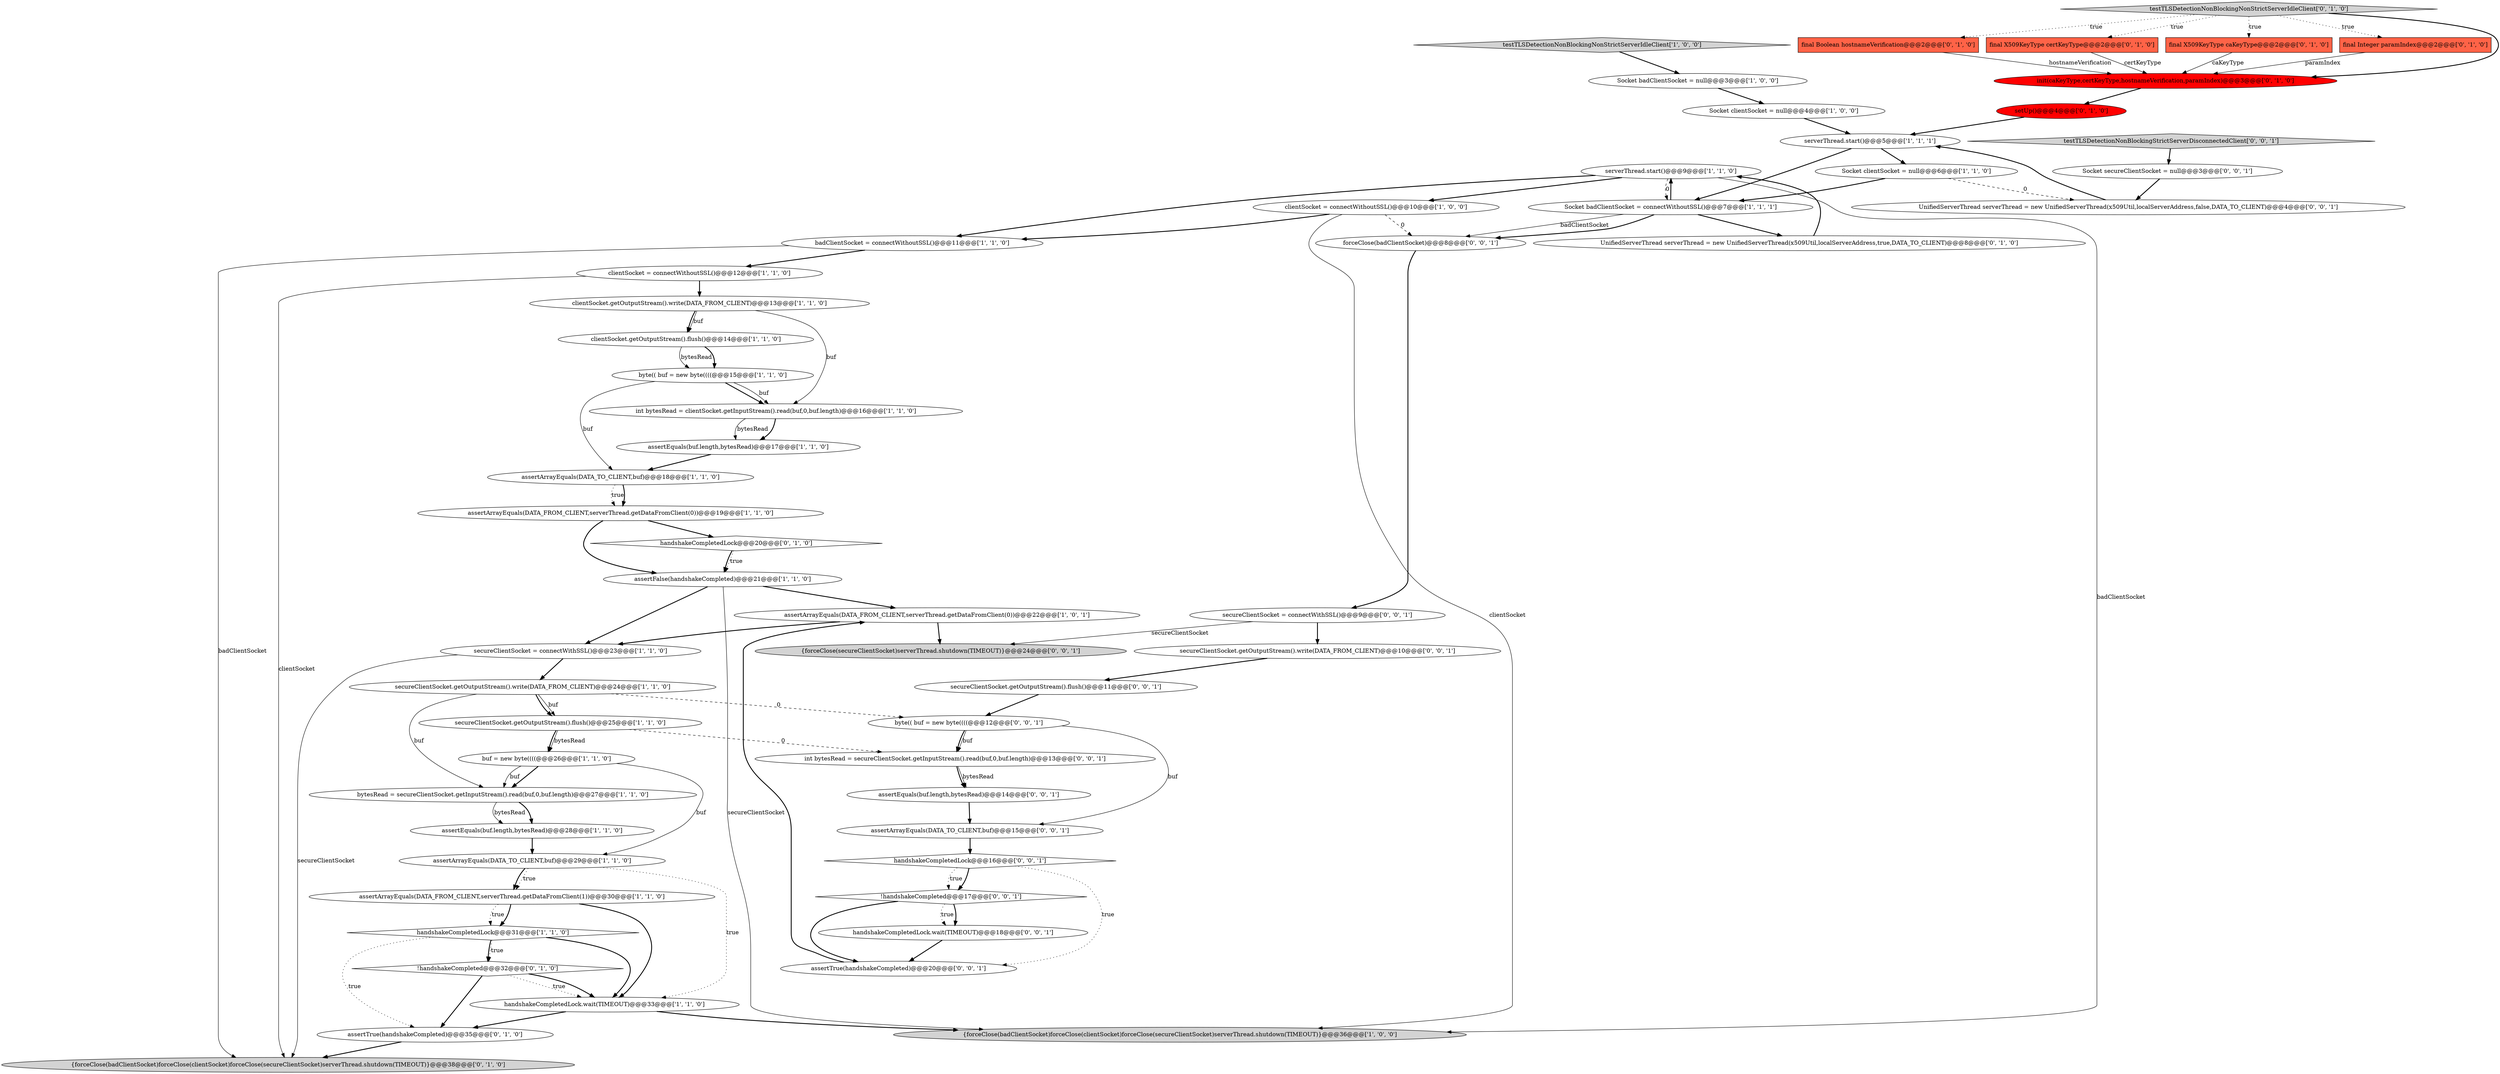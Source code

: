 digraph {
11 [style = filled, label = "assertArrayEquals(DATA_FROM_CLIENT,serverThread.getDataFromClient(0))@@@22@@@['1', '0', '1']", fillcolor = white, shape = ellipse image = "AAA0AAABBB1BBB"];
28 [style = filled, label = "handshakeCompletedLock@@@31@@@['1', '1', '0']", fillcolor = white, shape = diamond image = "AAA0AAABBB1BBB"];
52 [style = filled, label = "handshakeCompletedLock@@@16@@@['0', '0', '1']", fillcolor = white, shape = diamond image = "AAA0AAABBB3BBB"];
16 [style = filled, label = "serverThread.start()@@@5@@@['1', '1', '1']", fillcolor = white, shape = ellipse image = "AAA0AAABBB1BBB"];
8 [style = filled, label = "Socket clientSocket = null@@@4@@@['1', '0', '0']", fillcolor = white, shape = ellipse image = "AAA0AAABBB1BBB"];
21 [style = filled, label = "secureClientSocket.getOutputStream().write(DATA_FROM_CLIENT)@@@24@@@['1', '1', '0']", fillcolor = white, shape = ellipse image = "AAA0AAABBB1BBB"];
39 [style = filled, label = "handshakeCompletedLock@@@20@@@['0', '1', '0']", fillcolor = white, shape = diamond image = "AAA0AAABBB2BBB"];
14 [style = filled, label = "clientSocket.getOutputStream().flush()@@@14@@@['1', '1', '0']", fillcolor = white, shape = ellipse image = "AAA0AAABBB1BBB"];
23 [style = filled, label = "Socket clientSocket = null@@@6@@@['1', '1', '0']", fillcolor = white, shape = ellipse image = "AAA0AAABBB1BBB"];
5 [style = filled, label = "serverThread.start()@@@9@@@['1', '1', '0']", fillcolor = white, shape = ellipse image = "AAA0AAABBB1BBB"];
22 [style = filled, label = "assertFalse(handshakeCompleted)@@@21@@@['1', '1', '0']", fillcolor = white, shape = ellipse image = "AAA0AAABBB1BBB"];
33 [style = filled, label = "final Integer paramIndex@@@2@@@['0', '1', '0']", fillcolor = tomato, shape = box image = "AAA0AAABBB2BBB"];
2 [style = filled, label = "assertEquals(buf.length,bytesRead)@@@17@@@['1', '1', '0']", fillcolor = white, shape = ellipse image = "AAA0AAABBB1BBB"];
13 [style = filled, label = "handshakeCompletedLock.wait(TIMEOUT)@@@33@@@['1', '1', '0']", fillcolor = white, shape = ellipse image = "AAA0AAABBB1BBB"];
37 [style = filled, label = "testTLSDetectionNonBlockingNonStrictServerIdleClient['0', '1', '0']", fillcolor = lightgray, shape = diamond image = "AAA0AAABBB2BBB"];
50 [style = filled, label = "forceClose(badClientSocket)@@@8@@@['0', '0', '1']", fillcolor = white, shape = ellipse image = "AAA0AAABBB3BBB"];
20 [style = filled, label = "assertArrayEquals(DATA_FROM_CLIENT,serverThread.getDataFromClient(1))@@@30@@@['1', '1', '0']", fillcolor = white, shape = ellipse image = "AAA0AAABBB1BBB"];
29 [style = filled, label = "clientSocket.getOutputStream().write(DATA_FROM_CLIENT)@@@13@@@['1', '1', '0']", fillcolor = white, shape = ellipse image = "AAA0AAABBB1BBB"];
49 [style = filled, label = "assertArrayEquals(DATA_TO_CLIENT,buf)@@@15@@@['0', '0', '1']", fillcolor = white, shape = ellipse image = "AAA0AAABBB3BBB"];
55 [style = filled, label = "secureClientSocket.getOutputStream().write(DATA_FROM_CLIENT)@@@10@@@['0', '0', '1']", fillcolor = white, shape = ellipse image = "AAA0AAABBB3BBB"];
45 [style = filled, label = "{forceClose(secureClientSocket)serverThread.shutdown(TIMEOUT)}@@@24@@@['0', '0', '1']", fillcolor = lightgray, shape = ellipse image = "AAA0AAABBB3BBB"];
0 [style = filled, label = "{forceClose(badClientSocket)forceClose(clientSocket)forceClose(secureClientSocket)serverThread.shutdown(TIMEOUT)}@@@36@@@['1', '0', '0']", fillcolor = lightgray, shape = ellipse image = "AAA0AAABBB1BBB"];
31 [style = filled, label = "assertTrue(handshakeCompleted)@@@35@@@['0', '1', '0']", fillcolor = white, shape = ellipse image = "AAA0AAABBB2BBB"];
3 [style = filled, label = "badClientSocket = connectWithoutSSL()@@@11@@@['1', '1', '0']", fillcolor = white, shape = ellipse image = "AAA0AAABBB1BBB"];
12 [style = filled, label = "Socket badClientSocket = connectWithoutSSL()@@@7@@@['1', '1', '1']", fillcolor = white, shape = ellipse image = "AAA0AAABBB1BBB"];
41 [style = filled, label = "UnifiedServerThread serverThread = new UnifiedServerThread(x509Util,localServerAddress,true,DATA_TO_CLIENT)@@@8@@@['0', '1', '0']", fillcolor = white, shape = ellipse image = "AAA0AAABBB2BBB"];
40 [style = filled, label = "setUp()@@@4@@@['0', '1', '0']", fillcolor = red, shape = ellipse image = "AAA1AAABBB2BBB"];
30 [style = filled, label = "final Boolean hostnameVerification@@@2@@@['0', '1', '0']", fillcolor = tomato, shape = box image = "AAA0AAABBB2BBB"];
34 [style = filled, label = "final X509KeyType certKeyType@@@2@@@['0', '1', '0']", fillcolor = tomato, shape = box image = "AAA0AAABBB2BBB"];
25 [style = filled, label = "Socket badClientSocket = null@@@3@@@['1', '0', '0']", fillcolor = white, shape = ellipse image = "AAA0AAABBB1BBB"];
18 [style = filled, label = "assertEquals(buf.length,bytesRead)@@@28@@@['1', '1', '0']", fillcolor = white, shape = ellipse image = "AAA0AAABBB1BBB"];
6 [style = filled, label = "testTLSDetectionNonBlockingNonStrictServerIdleClient['1', '0', '0']", fillcolor = lightgray, shape = diamond image = "AAA0AAABBB1BBB"];
32 [style = filled, label = "init(caKeyType,certKeyType,hostnameVerification,paramIndex)@@@3@@@['0', '1', '0']", fillcolor = red, shape = ellipse image = "AAA1AAABBB2BBB"];
9 [style = filled, label = "assertArrayEquals(DATA_TO_CLIENT,buf)@@@29@@@['1', '1', '0']", fillcolor = white, shape = ellipse image = "AAA0AAABBB1BBB"];
47 [style = filled, label = "assertEquals(buf.length,bytesRead)@@@14@@@['0', '0', '1']", fillcolor = white, shape = ellipse image = "AAA0AAABBB3BBB"];
48 [style = filled, label = "UnifiedServerThread serverThread = new UnifiedServerThread(x509Util,localServerAddress,false,DATA_TO_CLIENT)@@@4@@@['0', '0', '1']", fillcolor = white, shape = ellipse image = "AAA0AAABBB3BBB"];
36 [style = filled, label = "!handshakeCompleted@@@32@@@['0', '1', '0']", fillcolor = white, shape = diamond image = "AAA0AAABBB2BBB"];
53 [style = filled, label = "int bytesRead = secureClientSocket.getInputStream().read(buf,0,buf.length)@@@13@@@['0', '0', '1']", fillcolor = white, shape = ellipse image = "AAA0AAABBB3BBB"];
24 [style = filled, label = "buf = new byte((((@@@26@@@['1', '1', '0']", fillcolor = white, shape = ellipse image = "AAA0AAABBB1BBB"];
27 [style = filled, label = "secureClientSocket = connectWithSSL()@@@23@@@['1', '1', '0']", fillcolor = white, shape = ellipse image = "AAA0AAABBB1BBB"];
42 [style = filled, label = "assertTrue(handshakeCompleted)@@@20@@@['0', '0', '1']", fillcolor = white, shape = ellipse image = "AAA0AAABBB3BBB"];
15 [style = filled, label = "assertArrayEquals(DATA_FROM_CLIENT,serverThread.getDataFromClient(0))@@@19@@@['1', '1', '0']", fillcolor = white, shape = ellipse image = "AAA0AAABBB1BBB"];
38 [style = filled, label = "final X509KeyType caKeyType@@@2@@@['0', '1', '0']", fillcolor = tomato, shape = box image = "AAA1AAABBB2BBB"];
26 [style = filled, label = "int bytesRead = clientSocket.getInputStream().read(buf,0,buf.length)@@@16@@@['1', '1', '0']", fillcolor = white, shape = ellipse image = "AAA0AAABBB1BBB"];
44 [style = filled, label = "!handshakeCompleted@@@17@@@['0', '0', '1']", fillcolor = white, shape = diamond image = "AAA0AAABBB3BBB"];
43 [style = filled, label = "secureClientSocket.getOutputStream().flush()@@@11@@@['0', '0', '1']", fillcolor = white, shape = ellipse image = "AAA0AAABBB3BBB"];
57 [style = filled, label = "Socket secureClientSocket = null@@@3@@@['0', '0', '1']", fillcolor = white, shape = ellipse image = "AAA0AAABBB3BBB"];
35 [style = filled, label = "{forceClose(badClientSocket)forceClose(clientSocket)forceClose(secureClientSocket)serverThread.shutdown(TIMEOUT)}@@@38@@@['0', '1', '0']", fillcolor = lightgray, shape = ellipse image = "AAA0AAABBB2BBB"];
46 [style = filled, label = "byte(( buf = new byte((((@@@12@@@['0', '0', '1']", fillcolor = white, shape = ellipse image = "AAA0AAABBB3BBB"];
54 [style = filled, label = "secureClientSocket = connectWithSSL()@@@9@@@['0', '0', '1']", fillcolor = white, shape = ellipse image = "AAA0AAABBB3BBB"];
19 [style = filled, label = "byte(( buf = new byte((((@@@15@@@['1', '1', '0']", fillcolor = white, shape = ellipse image = "AAA0AAABBB1BBB"];
7 [style = filled, label = "bytesRead = secureClientSocket.getInputStream().read(buf,0,buf.length)@@@27@@@['1', '1', '0']", fillcolor = white, shape = ellipse image = "AAA0AAABBB1BBB"];
56 [style = filled, label = "testTLSDetectionNonBlockingStrictServerDisconnectedClient['0', '0', '1']", fillcolor = lightgray, shape = diamond image = "AAA0AAABBB3BBB"];
51 [style = filled, label = "handshakeCompletedLock.wait(TIMEOUT)@@@18@@@['0', '0', '1']", fillcolor = white, shape = ellipse image = "AAA0AAABBB3BBB"];
1 [style = filled, label = "clientSocket = connectWithoutSSL()@@@10@@@['1', '0', '0']", fillcolor = white, shape = ellipse image = "AAA0AAABBB1BBB"];
10 [style = filled, label = "clientSocket = connectWithoutSSL()@@@12@@@['1', '1', '0']", fillcolor = white, shape = ellipse image = "AAA0AAABBB1BBB"];
17 [style = filled, label = "assertArrayEquals(DATA_TO_CLIENT,buf)@@@18@@@['1', '1', '0']", fillcolor = white, shape = ellipse image = "AAA0AAABBB1BBB"];
4 [style = filled, label = "secureClientSocket.getOutputStream().flush()@@@25@@@['1', '1', '0']", fillcolor = white, shape = ellipse image = "AAA0AAABBB1BBB"];
5->3 [style = bold, label=""];
54->55 [style = bold, label=""];
8->16 [style = bold, label=""];
52->44 [style = bold, label=""];
46->49 [style = solid, label="buf"];
39->22 [style = dotted, label="true"];
12->5 [style = bold, label=""];
23->48 [style = dashed, label="0"];
53->47 [style = bold, label=""];
4->24 [style = solid, label="bytesRead"];
52->44 [style = dotted, label="true"];
47->49 [style = bold, label=""];
44->51 [style = bold, label=""];
54->45 [style = solid, label="secureClientSocket"];
37->38 [style = dotted, label="true"];
5->0 [style = solid, label="badClientSocket"];
17->15 [style = dotted, label="true"];
40->16 [style = bold, label=""];
31->35 [style = bold, label=""];
33->32 [style = solid, label="paramIndex"];
29->14 [style = bold, label=""];
37->32 [style = bold, label=""];
11->27 [style = bold, label=""];
23->12 [style = bold, label=""];
13->31 [style = bold, label=""];
50->54 [style = bold, label=""];
36->13 [style = dotted, label="true"];
4->53 [style = dashed, label="0"];
28->36 [style = bold, label=""];
12->50 [style = solid, label="badClientSocket"];
36->31 [style = bold, label=""];
28->36 [style = dotted, label="true"];
1->0 [style = solid, label="clientSocket"];
14->19 [style = solid, label="bytesRead"];
56->57 [style = bold, label=""];
43->46 [style = bold, label=""];
39->22 [style = bold, label=""];
12->41 [style = bold, label=""];
3->10 [style = bold, label=""];
5->1 [style = bold, label=""];
19->17 [style = solid, label="buf"];
10->35 [style = solid, label="clientSocket"];
19->26 [style = bold, label=""];
48->16 [style = bold, label=""];
9->13 [style = dotted, label="true"];
22->0 [style = solid, label="secureClientSocket"];
17->15 [style = bold, label=""];
18->9 [style = bold, label=""];
51->42 [style = bold, label=""];
24->7 [style = bold, label=""];
30->32 [style = solid, label="hostnameVerification"];
24->7 [style = solid, label="buf"];
22->11 [style = bold, label=""];
13->0 [style = bold, label=""];
21->4 [style = bold, label=""];
2->17 [style = bold, label=""];
19->26 [style = solid, label="buf"];
21->46 [style = dashed, label="0"];
44->42 [style = bold, label=""];
29->14 [style = solid, label="buf"];
5->12 [style = dashed, label="0"];
4->24 [style = bold, label=""];
20->13 [style = bold, label=""];
34->32 [style = solid, label="certKeyType"];
1->3 [style = bold, label=""];
52->42 [style = dotted, label="true"];
14->19 [style = bold, label=""];
9->20 [style = bold, label=""];
16->23 [style = bold, label=""];
38->32 [style = solid, label="caKeyType"];
44->51 [style = dotted, label="true"];
15->22 [style = bold, label=""];
27->35 [style = solid, label="secureClientSocket"];
36->13 [style = bold, label=""];
42->11 [style = bold, label=""];
32->40 [style = bold, label=""];
9->20 [style = dotted, label="true"];
7->18 [style = bold, label=""];
55->43 [style = bold, label=""];
37->34 [style = dotted, label="true"];
29->26 [style = solid, label="buf"];
53->47 [style = solid, label="bytesRead"];
27->21 [style = bold, label=""];
1->50 [style = dashed, label="0"];
28->31 [style = dotted, label="true"];
12->50 [style = bold, label=""];
37->33 [style = dotted, label="true"];
46->53 [style = solid, label="buf"];
7->18 [style = solid, label="bytesRead"];
20->28 [style = bold, label=""];
46->53 [style = bold, label=""];
11->45 [style = bold, label=""];
21->4 [style = solid, label="buf"];
28->13 [style = bold, label=""];
3->35 [style = solid, label="badClientSocket"];
24->9 [style = solid, label="buf"];
37->30 [style = dotted, label="true"];
57->48 [style = bold, label=""];
26->2 [style = bold, label=""];
49->52 [style = bold, label=""];
10->29 [style = bold, label=""];
22->27 [style = bold, label=""];
20->28 [style = dotted, label="true"];
21->7 [style = solid, label="buf"];
15->39 [style = bold, label=""];
25->8 [style = bold, label=""];
26->2 [style = solid, label="bytesRead"];
16->12 [style = bold, label=""];
6->25 [style = bold, label=""];
41->5 [style = bold, label=""];
}
